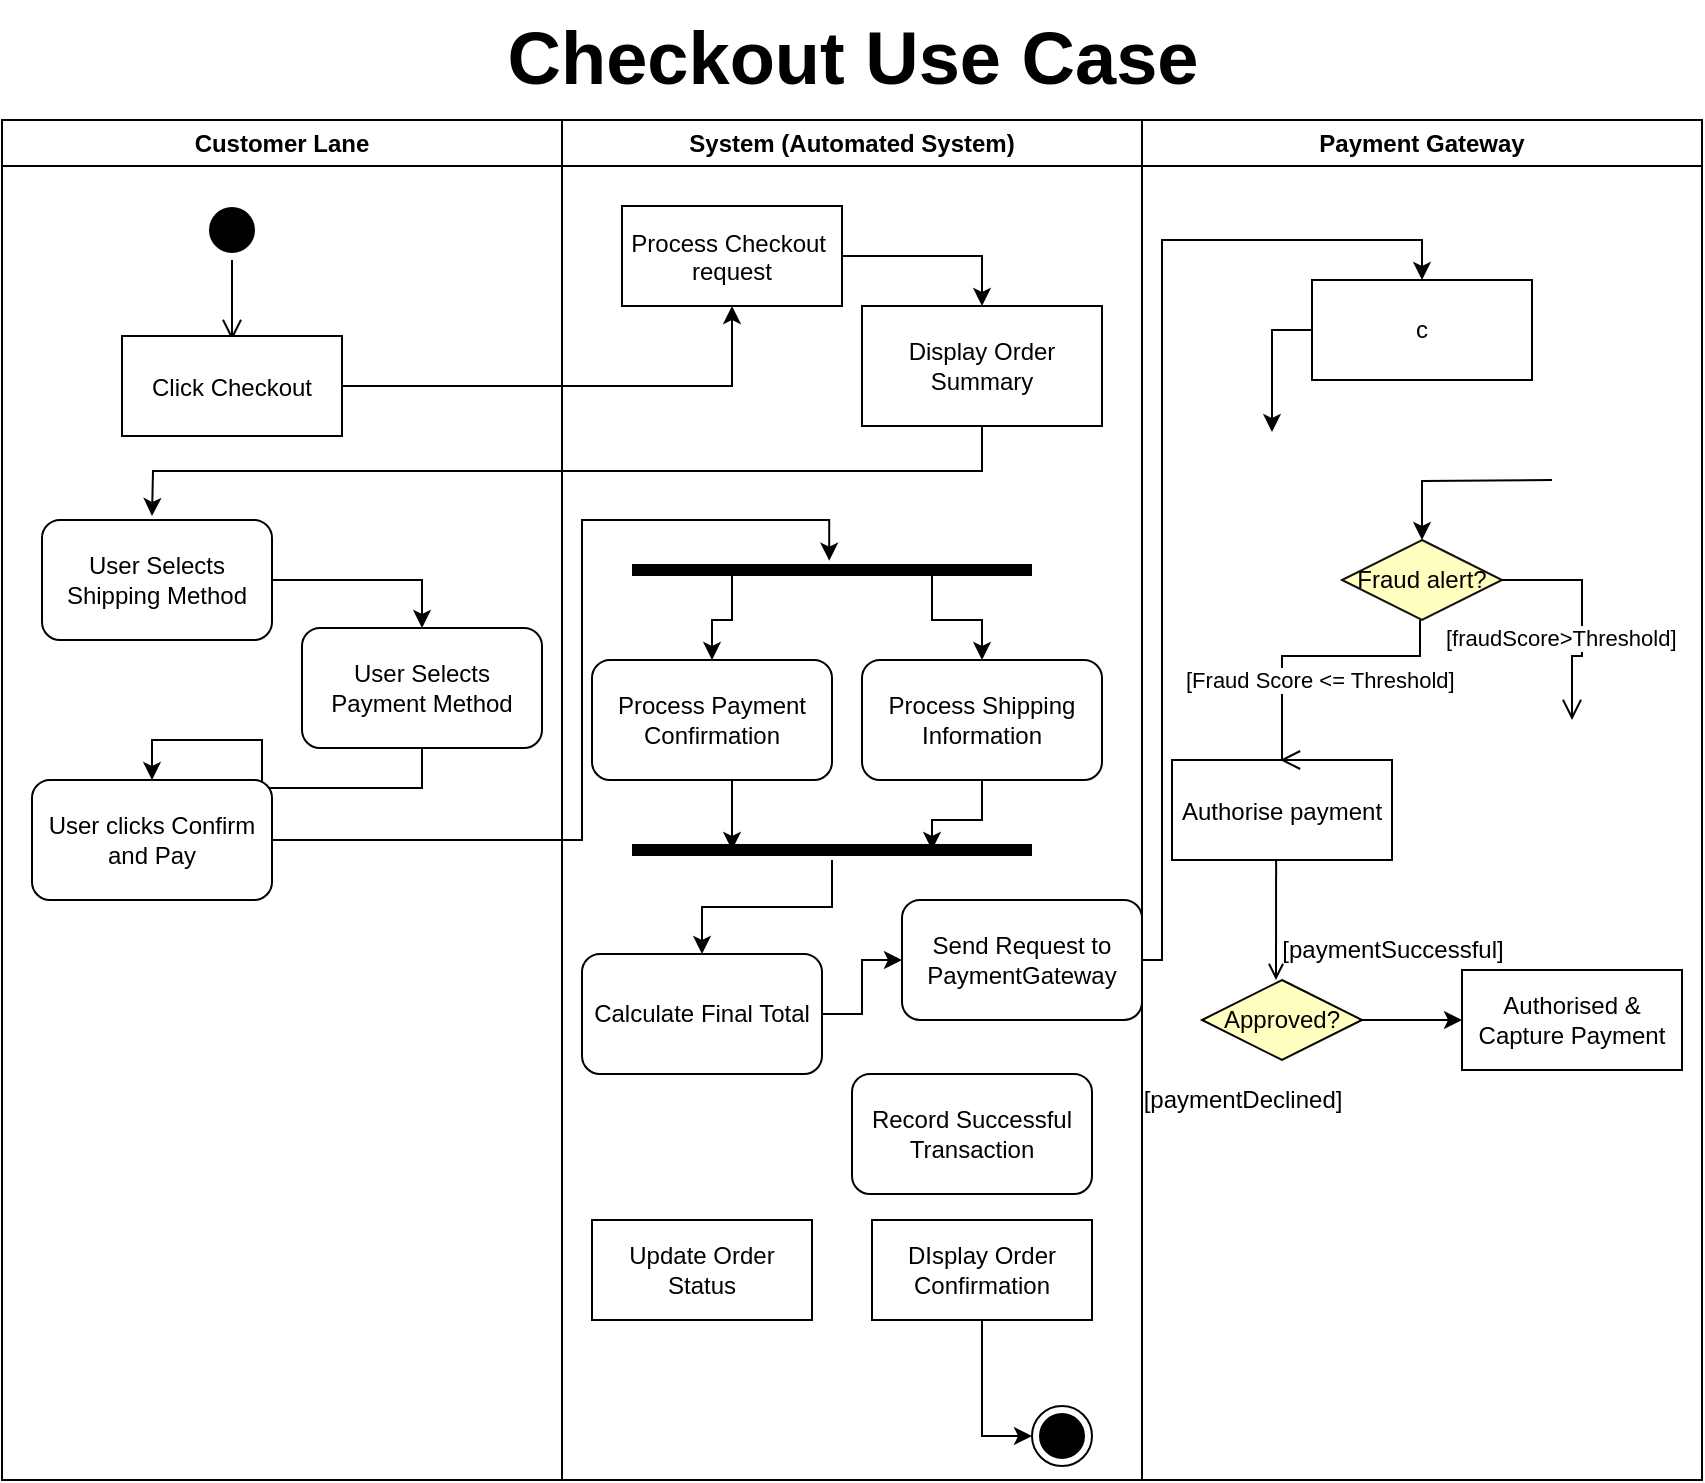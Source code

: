 <mxfile version="27.0.3">
  <diagram name="Page-1" id="e7e014a7-5840-1c2e-5031-d8a46d1fe8dd">
    <mxGraphModel dx="1261" dy="841" grid="1" gridSize="10" guides="1" tooltips="1" connect="1" arrows="1" fold="1" page="1" pageScale="1" pageWidth="1169" pageHeight="826" background="none" math="0" shadow="0">
      <root>
        <mxCell id="0" />
        <mxCell id="1" parent="0" />
        <mxCell id="2" value="Customer Lane" style="swimlane;whiteSpace=wrap" parent="1" vertex="1">
          <mxGeometry x="670" y="70" width="280" height="680" as="geometry" />
        </mxCell>
        <mxCell id="5" value="" style="ellipse;shape=startState;fillColor=#000000;strokeColor=#000000;" parent="2" vertex="1">
          <mxGeometry x="100" y="40" width="30" height="30" as="geometry" />
        </mxCell>
        <mxCell id="6" value="" style="edgeStyle=elbowEdgeStyle;elbow=horizontal;verticalAlign=bottom;endArrow=open;endSize=8;endFill=1;rounded=0" parent="2" source="5" edge="1">
          <mxGeometry x="100" y="40" as="geometry">
            <mxPoint x="115" y="110" as="targetPoint" />
          </mxGeometry>
        </mxCell>
        <mxCell id="8" value="Click Checkout" style="" parent="2" vertex="1">
          <mxGeometry x="60" y="108" width="110" height="50" as="geometry" />
        </mxCell>
        <mxCell id="uR4Y5NdSJCiW5M6gI8Ui-14" style="edgeStyle=orthogonalEdgeStyle;rounded=0;orthogonalLoop=1;jettySize=auto;html=1;exitX=1;exitY=0.5;exitDx=0;exitDy=0;entryX=0.5;entryY=0;entryDx=0;entryDy=0;" edge="1" parent="2" source="uR4Y5NdSJCiW5M6gI8Ui-8" target="uR4Y5NdSJCiW5M6gI8Ui-12">
          <mxGeometry relative="1" as="geometry" />
        </mxCell>
        <mxCell id="uR4Y5NdSJCiW5M6gI8Ui-8" value="User Selects Shipping Method" style="rounded=1;whiteSpace=wrap;html=1;" vertex="1" parent="2">
          <mxGeometry x="20" y="200" width="115" height="60" as="geometry" />
        </mxCell>
        <mxCell id="uR4Y5NdSJCiW5M6gI8Ui-28" style="edgeStyle=orthogonalEdgeStyle;rounded=0;orthogonalLoop=1;jettySize=auto;html=1;exitX=0.5;exitY=1;exitDx=0;exitDy=0;entryX=0.5;entryY=0;entryDx=0;entryDy=0;" edge="1" parent="2" source="uR4Y5NdSJCiW5M6gI8Ui-12" target="uR4Y5NdSJCiW5M6gI8Ui-27">
          <mxGeometry relative="1" as="geometry" />
        </mxCell>
        <mxCell id="uR4Y5NdSJCiW5M6gI8Ui-12" value="User Selects Payment Method" style="rounded=1;whiteSpace=wrap;html=1;" vertex="1" parent="2">
          <mxGeometry x="150" y="254" width="120" height="60" as="geometry" />
        </mxCell>
        <mxCell id="uR4Y5NdSJCiW5M6gI8Ui-27" value="User clicks Confirm and Pay" style="rounded=1;whiteSpace=wrap;html=1;" vertex="1" parent="2">
          <mxGeometry x="15" y="330" width="120" height="60" as="geometry" />
        </mxCell>
        <mxCell id="ocmlmnkPLiXoLDkhKhnW-51" value="System (Automated System)" style="swimlane;whiteSpace=wrap;html=1;" parent="1" vertex="1">
          <mxGeometry x="950" y="70" width="290" height="680" as="geometry" />
        </mxCell>
        <mxCell id="ocmlmnkPLiXoLDkhKhnW-76" style="edgeStyle=orthogonalEdgeStyle;rounded=0;orthogonalLoop=1;jettySize=auto;html=1;exitX=1;exitY=0.5;exitDx=0;exitDy=0;entryX=0.5;entryY=0;entryDx=0;entryDy=0;" parent="ocmlmnkPLiXoLDkhKhnW-51" source="ocmlmnkPLiXoLDkhKhnW-58" target="ocmlmnkPLiXoLDkhKhnW-60" edge="1">
          <mxGeometry relative="1" as="geometry" />
        </mxCell>
        <mxCell id="ocmlmnkPLiXoLDkhKhnW-58" value="Process Checkout &#xa;request" style="" parent="ocmlmnkPLiXoLDkhKhnW-51" vertex="1">
          <mxGeometry x="30" y="43" width="110" height="50" as="geometry" />
        </mxCell>
        <mxCell id="ocmlmnkPLiXoLDkhKhnW-60" value="Display Order Summary" style="whiteSpace=wrap;html=1;" parent="ocmlmnkPLiXoLDkhKhnW-51" vertex="1">
          <mxGeometry x="150" y="93" width="120" height="60" as="geometry" />
        </mxCell>
        <mxCell id="v_kuO4fO8GXj2AwPMBaf-55" value="Update Order Status" style="html=1;whiteSpace=wrap;" parent="ocmlmnkPLiXoLDkhKhnW-51" vertex="1">
          <mxGeometry x="15" y="550" width="110" height="50" as="geometry" />
        </mxCell>
        <mxCell id="5nKzo7GDHY4XBlp9TRnN-31" style="edgeStyle=orthogonalEdgeStyle;rounded=0;orthogonalLoop=1;jettySize=auto;html=1;exitX=0.5;exitY=1;exitDx=0;exitDy=0;entryX=0;entryY=0.5;entryDx=0;entryDy=0;" parent="ocmlmnkPLiXoLDkhKhnW-51" source="5nKzo7GDHY4XBlp9TRnN-19" target="5nKzo7GDHY4XBlp9TRnN-30" edge="1">
          <mxGeometry relative="1" as="geometry">
            <Array as="points">
              <mxPoint x="210" y="565" />
              <mxPoint x="210" y="585" />
            </Array>
          </mxGeometry>
        </mxCell>
        <mxCell id="5nKzo7GDHY4XBlp9TRnN-19" value="DIsplay Order Confirmation" style="html=1;whiteSpace=wrap;" parent="ocmlmnkPLiXoLDkhKhnW-51" vertex="1">
          <mxGeometry x="155" y="550" width="110" height="50" as="geometry" />
        </mxCell>
        <mxCell id="5nKzo7GDHY4XBlp9TRnN-30" value="" style="ellipse;html=1;shape=endState;fillColor=#000000;strokeColor=#000000;" parent="ocmlmnkPLiXoLDkhKhnW-51" vertex="1">
          <mxGeometry x="235" y="643" width="30" height="30" as="geometry" />
        </mxCell>
        <mxCell id="uR4Y5NdSJCiW5M6gI8Ui-22" value="Record Successful Transaction" style="rounded=1;whiteSpace=wrap;html=1;" vertex="1" parent="ocmlmnkPLiXoLDkhKhnW-51">
          <mxGeometry x="145" y="477" width="120" height="60" as="geometry" />
        </mxCell>
        <mxCell id="uR4Y5NdSJCiW5M6gI8Ui-30" value="Process Payment Confirmation" style="rounded=1;whiteSpace=wrap;html=1;" vertex="1" parent="ocmlmnkPLiXoLDkhKhnW-51">
          <mxGeometry x="15" y="270" width="120" height="60" as="geometry" />
        </mxCell>
        <mxCell id="uR4Y5NdSJCiW5M6gI8Ui-31" value="Process Shipping Information" style="rounded=1;whiteSpace=wrap;html=1;" vertex="1" parent="ocmlmnkPLiXoLDkhKhnW-51">
          <mxGeometry x="150" y="270" width="120" height="60" as="geometry" />
        </mxCell>
        <mxCell id="uR4Y5NdSJCiW5M6gI8Ui-36" style="edgeStyle=orthogonalEdgeStyle;rounded=0;orthogonalLoop=1;jettySize=auto;html=1;exitX=0.25;exitY=0.5;exitDx=0;exitDy=0;exitPerimeter=0;entryX=0.5;entryY=0;entryDx=0;entryDy=0;" edge="1" parent="ocmlmnkPLiXoLDkhKhnW-51" source="uR4Y5NdSJCiW5M6gI8Ui-32" target="uR4Y5NdSJCiW5M6gI8Ui-30">
          <mxGeometry relative="1" as="geometry" />
        </mxCell>
        <mxCell id="uR4Y5NdSJCiW5M6gI8Ui-37" style="edgeStyle=orthogonalEdgeStyle;rounded=0;orthogonalLoop=1;jettySize=auto;html=1;exitX=0.75;exitY=0.5;exitDx=0;exitDy=0;exitPerimeter=0;entryX=0.5;entryY=0;entryDx=0;entryDy=0;" edge="1" parent="ocmlmnkPLiXoLDkhKhnW-51" source="uR4Y5NdSJCiW5M6gI8Ui-32" target="uR4Y5NdSJCiW5M6gI8Ui-31">
          <mxGeometry relative="1" as="geometry" />
        </mxCell>
        <mxCell id="uR4Y5NdSJCiW5M6gI8Ui-32" value="" style="shape=line;html=1;strokeWidth=6;strokeColor=#000000;" vertex="1" parent="ocmlmnkPLiXoLDkhKhnW-51">
          <mxGeometry x="35" y="220" width="200" height="10" as="geometry" />
        </mxCell>
        <mxCell id="uR4Y5NdSJCiW5M6gI8Ui-45" value="" style="edgeStyle=orthogonalEdgeStyle;rounded=0;orthogonalLoop=1;jettySize=auto;html=1;entryX=0.5;entryY=0;entryDx=0;entryDy=0;" edge="1" parent="ocmlmnkPLiXoLDkhKhnW-51" source="uR4Y5NdSJCiW5M6gI8Ui-38" target="uR4Y5NdSJCiW5M6gI8Ui-46">
          <mxGeometry relative="1" as="geometry">
            <mxPoint x="190" y="400" as="targetPoint" />
          </mxGeometry>
        </mxCell>
        <mxCell id="uR4Y5NdSJCiW5M6gI8Ui-38" value="" style="shape=line;html=1;strokeWidth=6;strokeColor=#000000;" vertex="1" parent="ocmlmnkPLiXoLDkhKhnW-51">
          <mxGeometry x="35" y="360" width="200" height="10" as="geometry" />
        </mxCell>
        <mxCell id="uR4Y5NdSJCiW5M6gI8Ui-40" style="edgeStyle=orthogonalEdgeStyle;rounded=0;orthogonalLoop=1;jettySize=auto;html=1;exitX=0.5;exitY=1;exitDx=0;exitDy=0;entryX=0.25;entryY=0.5;entryDx=0;entryDy=0;entryPerimeter=0;" edge="1" parent="ocmlmnkPLiXoLDkhKhnW-51" source="uR4Y5NdSJCiW5M6gI8Ui-30" target="uR4Y5NdSJCiW5M6gI8Ui-38">
          <mxGeometry relative="1" as="geometry" />
        </mxCell>
        <mxCell id="uR4Y5NdSJCiW5M6gI8Ui-41" style="edgeStyle=orthogonalEdgeStyle;rounded=0;orthogonalLoop=1;jettySize=auto;html=1;exitX=0.5;exitY=1;exitDx=0;exitDy=0;entryX=0.75;entryY=0.5;entryDx=0;entryDy=0;entryPerimeter=0;" edge="1" parent="ocmlmnkPLiXoLDkhKhnW-51" source="uR4Y5NdSJCiW5M6gI8Ui-31" target="uR4Y5NdSJCiW5M6gI8Ui-38">
          <mxGeometry relative="1" as="geometry" />
        </mxCell>
        <mxCell id="uR4Y5NdSJCiW5M6gI8Ui-48" style="edgeStyle=orthogonalEdgeStyle;rounded=0;orthogonalLoop=1;jettySize=auto;html=1;exitX=1;exitY=0.5;exitDx=0;exitDy=0;entryX=0;entryY=0.5;entryDx=0;entryDy=0;" edge="1" parent="ocmlmnkPLiXoLDkhKhnW-51" source="uR4Y5NdSJCiW5M6gI8Ui-46" target="uR4Y5NdSJCiW5M6gI8Ui-47">
          <mxGeometry relative="1" as="geometry" />
        </mxCell>
        <mxCell id="uR4Y5NdSJCiW5M6gI8Ui-46" value="Calculate Final Total" style="rounded=1;whiteSpace=wrap;html=1;" vertex="1" parent="ocmlmnkPLiXoLDkhKhnW-51">
          <mxGeometry x="10" y="417" width="120" height="60" as="geometry" />
        </mxCell>
        <mxCell id="uR4Y5NdSJCiW5M6gI8Ui-47" value="Send Request to PaymentGateway" style="rounded=1;whiteSpace=wrap;html=1;" vertex="1" parent="ocmlmnkPLiXoLDkhKhnW-51">
          <mxGeometry x="170" y="390" width="120" height="60" as="geometry" />
        </mxCell>
        <mxCell id="TGFcMOlXtu1Z5XWhOxLF-43" value="Payment Gateway" style="swimlane;whiteSpace=wrap" parent="1" vertex="1">
          <mxGeometry x="1240" y="70" width="280" height="680" as="geometry" />
        </mxCell>
        <mxCell id="TGFcMOlXtu1Z5XWhOxLF-44" value="Authorise payment" style="" parent="TGFcMOlXtu1Z5XWhOxLF-43" vertex="1">
          <mxGeometry x="15" y="320" width="110" height="50" as="geometry" />
        </mxCell>
        <mxCell id="TGFcMOlXtu1Z5XWhOxLF-48" value="" style="endArrow=open;endFill=1;rounded=0" parent="TGFcMOlXtu1Z5XWhOxLF-43" edge="1">
          <mxGeometry relative="1" as="geometry">
            <mxPoint x="67.056" y="370" as="sourcePoint" />
            <mxPoint x="67" y="430" as="targetPoint" />
          </mxGeometry>
        </mxCell>
        <mxCell id="TGFcMOlXtu1Z5XWhOxLF-58" style="edgeStyle=orthogonalEdgeStyle;rounded=0;orthogonalLoop=1;jettySize=auto;html=1;exitX=0.5;exitY=1;exitDx=0;exitDy=0;entryX=0.5;entryY=0;entryDx=0;entryDy=0;" parent="TGFcMOlXtu1Z5XWhOxLF-43" target="TGFcMOlXtu1Z5XWhOxLF-55" edge="1">
          <mxGeometry relative="1" as="geometry">
            <mxPoint x="205" y="180" as="sourcePoint" />
          </mxGeometry>
        </mxCell>
        <mxCell id="TGFcMOlXtu1Z5XWhOxLF-55" value="Fraud alert?" style="rhombus;whiteSpace=wrap;html=1;fontColor=#000000;fillColor=#ffffc0;strokeColor=light-dark(#100f0f, #ff9090);" parent="TGFcMOlXtu1Z5XWhOxLF-43" vertex="1">
          <mxGeometry x="100" y="210" width="80" height="40" as="geometry" />
        </mxCell>
        <mxCell id="TGFcMOlXtu1Z5XWhOxLF-56" value="[fraudScore&amp;gt;Threshold]" style="edgeStyle=orthogonalEdgeStyle;html=1;align=left;verticalAlign=bottom;endArrow=open;endSize=8;rounded=0;entryX=0.5;entryY=0;entryDx=0;entryDy=0;" parent="TGFcMOlXtu1Z5XWhOxLF-43" source="TGFcMOlXtu1Z5XWhOxLF-55" edge="1">
          <mxGeometry x="-1" y="-48" relative="1" as="geometry">
            <mxPoint x="215" y="300" as="targetPoint" />
            <Array as="points">
              <mxPoint x="220" y="230" />
              <mxPoint x="220" y="268" />
              <mxPoint x="215" y="268" />
            </Array>
            <mxPoint x="-30" y="-10" as="offset" />
          </mxGeometry>
        </mxCell>
        <mxCell id="TGFcMOlXtu1Z5XWhOxLF-57" value="&lt;span&gt;[Fraud Score &amp;lt;= Threshold]&lt;/span&gt;" style="edgeStyle=orthogonalEdgeStyle;html=1;align=left;verticalAlign=top;endArrow=open;endSize=8;rounded=0;entryX=0.5;entryY=0;entryDx=0;entryDy=0;" parent="TGFcMOlXtu1Z5XWhOxLF-43" edge="1">
          <mxGeometry x="0.243" y="-50" relative="1" as="geometry">
            <mxPoint x="69" y="320" as="targetPoint" />
            <mxPoint x="139.0" y="250.0" as="sourcePoint" />
            <Array as="points">
              <mxPoint x="139" y="268" />
              <mxPoint x="70" y="268" />
              <mxPoint x="70" y="320" />
            </Array>
            <mxPoint y="-1" as="offset" />
          </mxGeometry>
        </mxCell>
        <mxCell id="TGFcMOlXtu1Z5XWhOxLF-62" value="Approved?" style="rhombus;whiteSpace=wrap;html=1;fontColor=#000000;fillColor=#ffffc0;strokeColor=#000000;" parent="TGFcMOlXtu1Z5XWhOxLF-43" vertex="1">
          <mxGeometry x="30" y="430" width="80" height="40" as="geometry" />
        </mxCell>
        <mxCell id="v_kuO4fO8GXj2AwPMBaf-51" value="[paymentSuccessful]" style="text;html=1;align=center;verticalAlign=middle;resizable=0;points=[];autosize=1;strokeColor=none;fillColor=none;" parent="TGFcMOlXtu1Z5XWhOxLF-43" vertex="1">
          <mxGeometry x="60" y="400" width="130" height="30" as="geometry" />
        </mxCell>
        <mxCell id="v_kuO4fO8GXj2AwPMBaf-52" value="Authorised &amp;amp; Capture Payment" style="html=1;whiteSpace=wrap;" parent="TGFcMOlXtu1Z5XWhOxLF-43" vertex="1">
          <mxGeometry x="160" y="425.003" width="110" height="50" as="geometry" />
        </mxCell>
        <mxCell id="v_kuO4fO8GXj2AwPMBaf-50" style="edgeStyle=orthogonalEdgeStyle;rounded=0;orthogonalLoop=1;jettySize=auto;html=1;exitX=1;exitY=0.5;exitDx=0;exitDy=0;" parent="TGFcMOlXtu1Z5XWhOxLF-43" source="TGFcMOlXtu1Z5XWhOxLF-62" target="v_kuO4fO8GXj2AwPMBaf-52" edge="1">
          <mxGeometry relative="1" as="geometry">
            <mxPoint x="170" y="450.333" as="targetPoint" />
          </mxGeometry>
        </mxCell>
        <mxCell id="v_kuO4fO8GXj2AwPMBaf-74" value="[paymentDeclined]" style="text;html=1;align=center;verticalAlign=middle;resizable=0;points=[];autosize=1;strokeColor=none;fillColor=none;" parent="TGFcMOlXtu1Z5XWhOxLF-43" vertex="1">
          <mxGeometry x="-10" y="475" width="120" height="30" as="geometry" />
        </mxCell>
        <mxCell id="uR4Y5NdSJCiW5M6gI8Ui-17" style="edgeStyle=orthogonalEdgeStyle;rounded=0;orthogonalLoop=1;jettySize=auto;html=1;exitX=0;exitY=0.5;exitDx=0;exitDy=0;entryX=0.5;entryY=0;entryDx=0;entryDy=0;" edge="1" parent="TGFcMOlXtu1Z5XWhOxLF-43" source="v_kuO4fO8GXj2AwPMBaf-35">
          <mxGeometry relative="1" as="geometry">
            <mxPoint x="65" y="156" as="targetPoint" />
          </mxGeometry>
        </mxCell>
        <mxCell id="v_kuO4fO8GXj2AwPMBaf-35" value="c" style="html=1;whiteSpace=wrap;" parent="TGFcMOlXtu1Z5XWhOxLF-43" vertex="1">
          <mxGeometry x="85" y="80" width="110" height="50" as="geometry" />
        </mxCell>
        <mxCell id="agEznNJqok29zz3Ys2b5-47" value="Checkout Use Case" style="text;html=1;align=center;verticalAlign=middle;resizable=0;points=[];autosize=1;strokeColor=none;fillColor=none;fontSize=37;fontStyle=1" parent="1" vertex="1">
          <mxGeometry x="920" y="10" width="350" height="60" as="geometry" />
        </mxCell>
        <mxCell id="v_kuO4fO8GXj2AwPMBaf-12" style="edgeStyle=orthogonalEdgeStyle;rounded=0;orthogonalLoop=1;jettySize=auto;html=1;exitX=1;exitY=0.5;exitDx=0;exitDy=0;entryX=0.5;entryY=1;entryDx=0;entryDy=0;" parent="1" source="8" target="ocmlmnkPLiXoLDkhKhnW-58" edge="1">
          <mxGeometry relative="1" as="geometry" />
        </mxCell>
        <mxCell id="v_kuO4fO8GXj2AwPMBaf-25" style="edgeStyle=orthogonalEdgeStyle;rounded=0;orthogonalLoop=1;jettySize=auto;html=1;exitX=0.5;exitY=1;exitDx=0;exitDy=0;entryX=0.5;entryY=0;entryDx=0;entryDy=0;" parent="1" source="ocmlmnkPLiXoLDkhKhnW-60" edge="1">
          <mxGeometry relative="1" as="geometry">
            <mxPoint x="745" y="268" as="targetPoint" />
          </mxGeometry>
        </mxCell>
        <mxCell id="uR4Y5NdSJCiW5M6gI8Ui-35" style="edgeStyle=orthogonalEdgeStyle;rounded=0;orthogonalLoop=1;jettySize=auto;html=1;exitX=1;exitY=0.5;exitDx=0;exitDy=0;entryX=0.493;entryY=0.033;entryDx=0;entryDy=0;entryPerimeter=0;" edge="1" parent="1" source="uR4Y5NdSJCiW5M6gI8Ui-27" target="uR4Y5NdSJCiW5M6gI8Ui-32">
          <mxGeometry relative="1" as="geometry">
            <Array as="points">
              <mxPoint x="960" y="430" />
              <mxPoint x="960" y="270" />
              <mxPoint x="1084" y="270" />
            </Array>
          </mxGeometry>
        </mxCell>
        <mxCell id="uR4Y5NdSJCiW5M6gI8Ui-49" style="edgeStyle=orthogonalEdgeStyle;rounded=0;orthogonalLoop=1;jettySize=auto;html=1;exitX=1;exitY=0.5;exitDx=0;exitDy=0;entryX=0.5;entryY=0;entryDx=0;entryDy=0;" edge="1" parent="1" source="uR4Y5NdSJCiW5M6gI8Ui-47" target="v_kuO4fO8GXj2AwPMBaf-35">
          <mxGeometry relative="1" as="geometry">
            <Array as="points">
              <mxPoint x="1250" y="490" />
              <mxPoint x="1250" y="130" />
              <mxPoint x="1380" y="130" />
            </Array>
          </mxGeometry>
        </mxCell>
      </root>
    </mxGraphModel>
  </diagram>
</mxfile>

